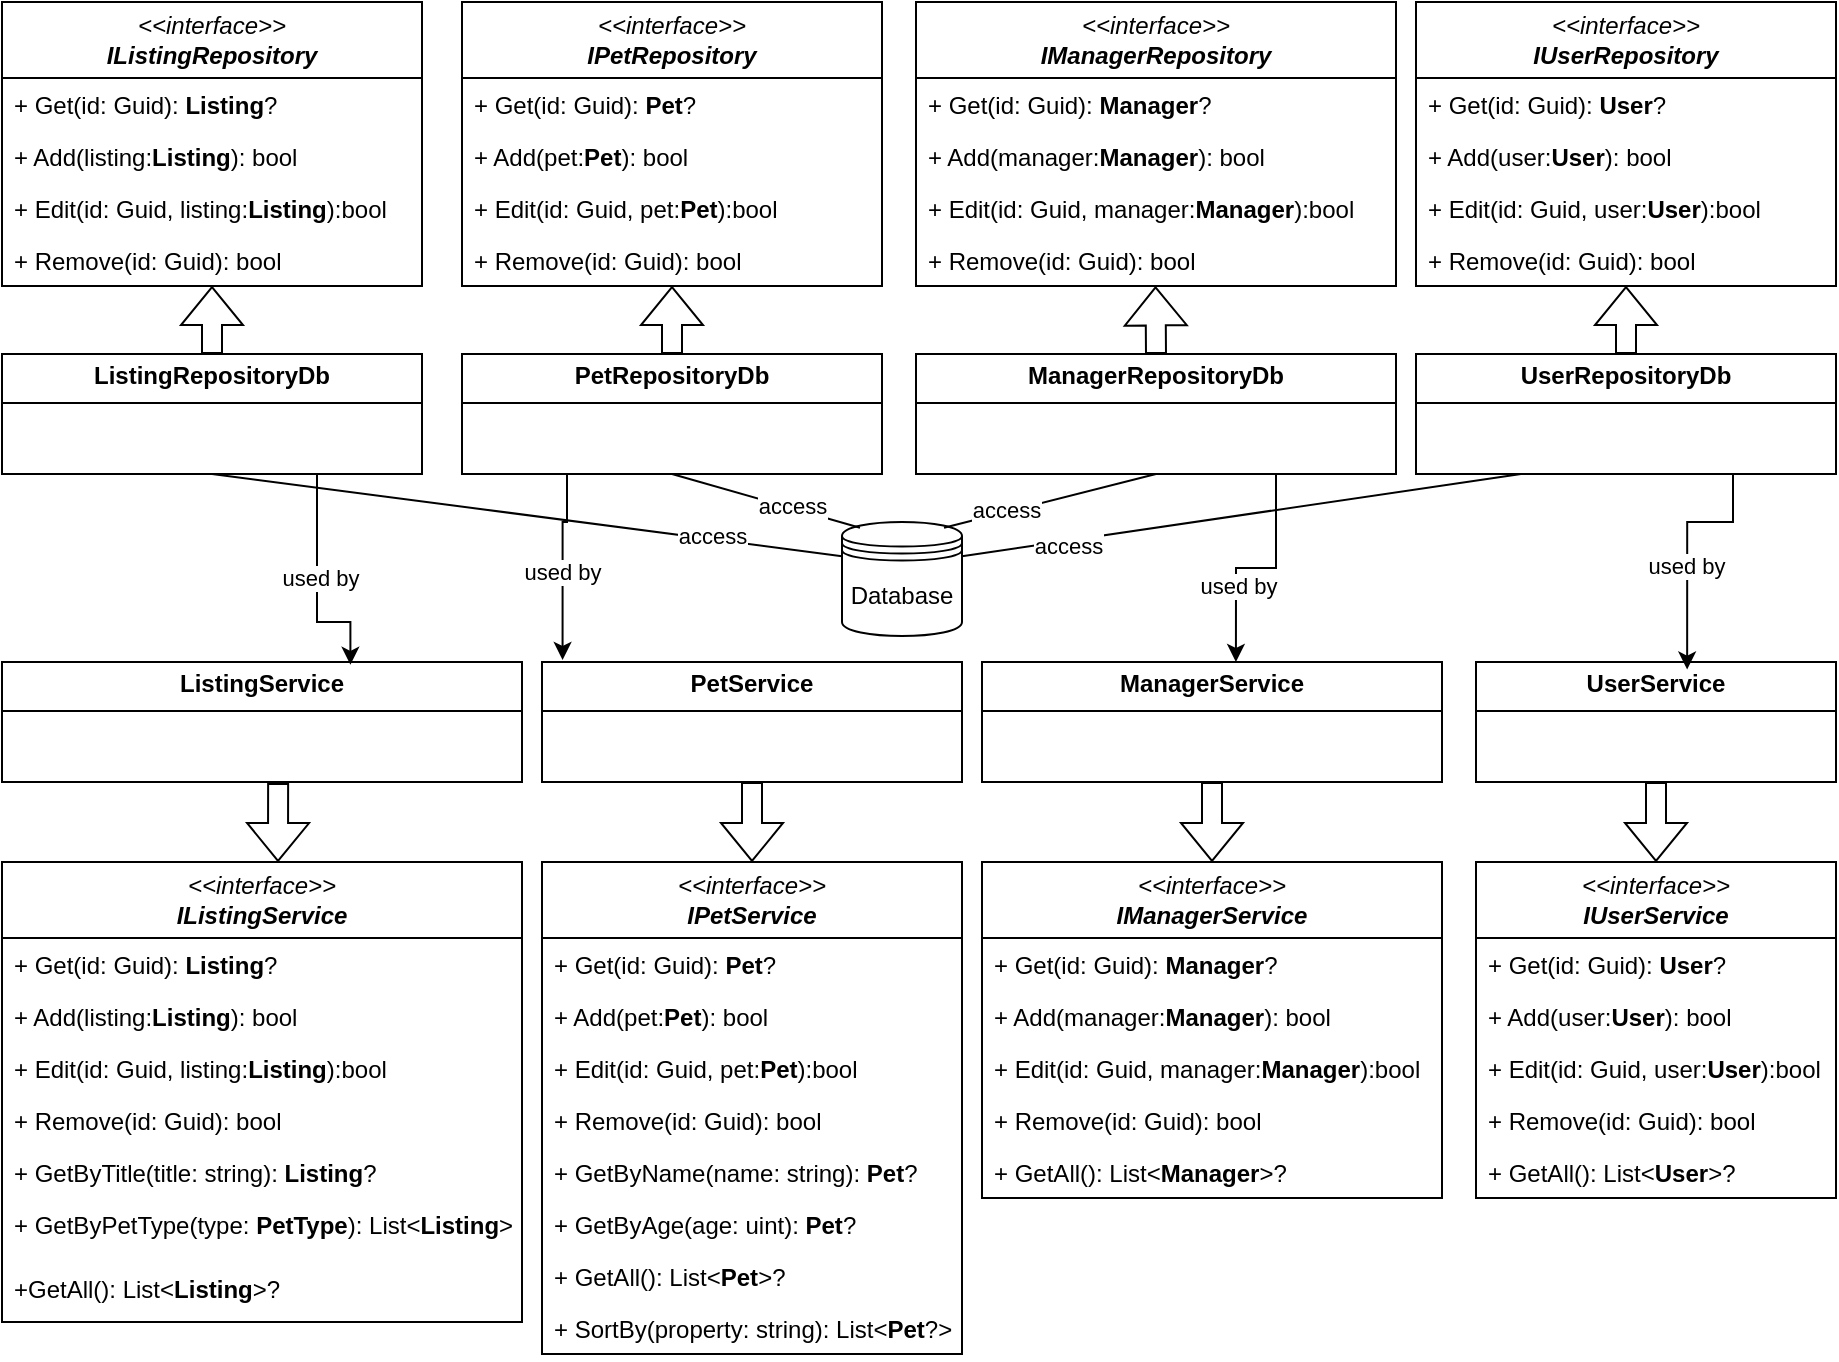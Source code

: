 <mxfile version="26.1.0" pages="4">
  <diagram id="C5RBs43oDa-KdzZeNtuy" name="DataAccess">
    <mxGraphModel dx="1877" dy="530" grid="1" gridSize="10" guides="1" tooltips="1" connect="1" arrows="1" fold="1" page="1" pageScale="1" pageWidth="827" pageHeight="1169" math="0" shadow="0">
      <root>
        <mxCell id="WIyWlLk6GJQsqaUBKTNV-0" />
        <mxCell id="WIyWlLk6GJQsqaUBKTNV-1" parent="WIyWlLk6GJQsqaUBKTNV-0" />
        <mxCell id="QOI_mtyACLwpcaI7UE1c-1" value="Database" style="shape=datastore;whiteSpace=wrap;html=1;" parent="WIyWlLk6GJQsqaUBKTNV-1" vertex="1">
          <mxGeometry x="330" y="610" width="60" height="57" as="geometry" />
        </mxCell>
        <mxCell id="QOI_mtyACLwpcaI7UE1c-14" value="&lt;i&gt;&amp;lt;&amp;lt;interface&amp;gt;&amp;gt;&lt;br&gt;&lt;b&gt;IListingRepository&lt;/b&gt;&lt;/i&gt;" style="swimlane;fontStyle=0;childLayout=stackLayout;horizontal=1;startSize=38;fillColor=none;horizontalStack=0;resizeParent=1;resizeParentMax=0;resizeLast=0;collapsible=1;marginBottom=0;whiteSpace=wrap;html=1;textShadow=0;" parent="WIyWlLk6GJQsqaUBKTNV-1" vertex="1">
          <mxGeometry x="-90" y="350" width="210" height="142" as="geometry" />
        </mxCell>
        <mxCell id="QOI_mtyACLwpcaI7UE1c-16" value="+ Get(id: Guid): &lt;b&gt;Listing&lt;/b&gt;?" style="text;strokeColor=none;fillColor=none;align=left;verticalAlign=top;spacingLeft=4;spacingRight=4;overflow=hidden;rotatable=0;points=[[0,0.5],[1,0.5]];portConstraint=eastwest;whiteSpace=wrap;html=1;" parent="QOI_mtyACLwpcaI7UE1c-14" vertex="1">
          <mxGeometry y="38" width="210" height="26" as="geometry" />
        </mxCell>
        <mxCell id="QOI_mtyACLwpcaI7UE1c-15" value="+ Add(listing:&lt;b&gt;Listing&lt;/b&gt;): bool" style="text;strokeColor=none;fillColor=none;align=left;verticalAlign=top;spacingLeft=4;spacingRight=4;overflow=hidden;rotatable=0;points=[[0,0.5],[1,0.5]];portConstraint=eastwest;whiteSpace=wrap;html=1;" parent="QOI_mtyACLwpcaI7UE1c-14" vertex="1">
          <mxGeometry y="64" width="210" height="26" as="geometry" />
        </mxCell>
        <mxCell id="QOI_mtyACLwpcaI7UE1c-18" value="+ Edit(id: Guid, listing:&lt;b&gt;Listing&lt;/b&gt;):bool" style="text;strokeColor=none;fillColor=none;align=left;verticalAlign=top;spacingLeft=4;spacingRight=4;overflow=hidden;rotatable=0;points=[[0,0.5],[1,0.5]];portConstraint=eastwest;whiteSpace=wrap;html=1;" parent="QOI_mtyACLwpcaI7UE1c-14" vertex="1">
          <mxGeometry y="90" width="210" height="26" as="geometry" />
        </mxCell>
        <mxCell id="QOI_mtyACLwpcaI7UE1c-17" value="+ Remove(id: Guid): bool" style="text;strokeColor=none;fillColor=none;align=left;verticalAlign=top;spacingLeft=4;spacingRight=4;overflow=hidden;rotatable=0;points=[[0,0.5],[1,0.5]];portConstraint=eastwest;whiteSpace=wrap;html=1;" parent="QOI_mtyACLwpcaI7UE1c-14" vertex="1">
          <mxGeometry y="116" width="210" height="26" as="geometry" />
        </mxCell>
        <mxCell id="QOI_mtyACLwpcaI7UE1c-39" value="&lt;i&gt;&amp;lt;&amp;lt;interface&amp;gt;&amp;gt;&lt;br&gt;&lt;b&gt;IPetRepository&lt;/b&gt;&lt;/i&gt;" style="swimlane;fontStyle=0;childLayout=stackLayout;horizontal=1;startSize=38;fillColor=none;horizontalStack=0;resizeParent=1;resizeParentMax=0;resizeLast=0;collapsible=1;marginBottom=0;whiteSpace=wrap;html=1;textShadow=0;" parent="WIyWlLk6GJQsqaUBKTNV-1" vertex="1">
          <mxGeometry x="140" y="350" width="210" height="142" as="geometry" />
        </mxCell>
        <mxCell id="QOI_mtyACLwpcaI7UE1c-43" value="+ Get(id: Guid): &lt;b&gt;Pet&lt;/b&gt;?" style="text;strokeColor=none;fillColor=none;align=left;verticalAlign=top;spacingLeft=4;spacingRight=4;overflow=hidden;rotatable=0;points=[[0,0.5],[1,0.5]];portConstraint=eastwest;whiteSpace=wrap;html=1;" parent="QOI_mtyACLwpcaI7UE1c-39" vertex="1">
          <mxGeometry y="38" width="210" height="26" as="geometry" />
        </mxCell>
        <mxCell id="QOI_mtyACLwpcaI7UE1c-40" value="+ Add(pet:&lt;b&gt;Pet&lt;/b&gt;): bool" style="text;strokeColor=none;fillColor=none;align=left;verticalAlign=top;spacingLeft=4;spacingRight=4;overflow=hidden;rotatable=0;points=[[0,0.5],[1,0.5]];portConstraint=eastwest;whiteSpace=wrap;html=1;" parent="QOI_mtyACLwpcaI7UE1c-39" vertex="1">
          <mxGeometry y="64" width="210" height="26" as="geometry" />
        </mxCell>
        <mxCell id="QOI_mtyACLwpcaI7UE1c-41" value="+ Edit(id: Guid, pet:&lt;b&gt;Pet&lt;/b&gt;):bool" style="text;strokeColor=none;fillColor=none;align=left;verticalAlign=top;spacingLeft=4;spacingRight=4;overflow=hidden;rotatable=0;points=[[0,0.5],[1,0.5]];portConstraint=eastwest;whiteSpace=wrap;html=1;" parent="QOI_mtyACLwpcaI7UE1c-39" vertex="1">
          <mxGeometry y="90" width="210" height="26" as="geometry" />
        </mxCell>
        <mxCell id="QOI_mtyACLwpcaI7UE1c-42" value="+ Remove(id: Guid): bool" style="text;strokeColor=none;fillColor=none;align=left;verticalAlign=top;spacingLeft=4;spacingRight=4;overflow=hidden;rotatable=0;points=[[0,0.5],[1,0.5]];portConstraint=eastwest;whiteSpace=wrap;html=1;" parent="QOI_mtyACLwpcaI7UE1c-39" vertex="1">
          <mxGeometry y="116" width="210" height="26" as="geometry" />
        </mxCell>
        <mxCell id="QOI_mtyACLwpcaI7UE1c-44" value="&lt;i&gt;&amp;lt;&amp;lt;interface&amp;gt;&amp;gt;&lt;br&gt;&lt;b&gt;IUserRepository&lt;/b&gt;&lt;/i&gt;" style="swimlane;fontStyle=0;childLayout=stackLayout;horizontal=1;startSize=38;fillColor=none;horizontalStack=0;resizeParent=1;resizeParentMax=0;resizeLast=0;collapsible=1;marginBottom=0;whiteSpace=wrap;html=1;textShadow=0;" parent="WIyWlLk6GJQsqaUBKTNV-1" vertex="1">
          <mxGeometry x="617" y="350" width="210" height="142" as="geometry" />
        </mxCell>
        <mxCell id="QOI_mtyACLwpcaI7UE1c-48" value="+ Get(id: Guid): &lt;b&gt;User&lt;/b&gt;?" style="text;strokeColor=none;fillColor=none;align=left;verticalAlign=top;spacingLeft=4;spacingRight=4;overflow=hidden;rotatable=0;points=[[0,0.5],[1,0.5]];portConstraint=eastwest;whiteSpace=wrap;html=1;" parent="QOI_mtyACLwpcaI7UE1c-44" vertex="1">
          <mxGeometry y="38" width="210" height="26" as="geometry" />
        </mxCell>
        <mxCell id="QOI_mtyACLwpcaI7UE1c-45" value="+ Add(user:&lt;b&gt;User&lt;/b&gt;): bool" style="text;strokeColor=none;fillColor=none;align=left;verticalAlign=top;spacingLeft=4;spacingRight=4;overflow=hidden;rotatable=0;points=[[0,0.5],[1,0.5]];portConstraint=eastwest;whiteSpace=wrap;html=1;" parent="QOI_mtyACLwpcaI7UE1c-44" vertex="1">
          <mxGeometry y="64" width="210" height="26" as="geometry" />
        </mxCell>
        <mxCell id="QOI_mtyACLwpcaI7UE1c-46" value="+ Edit(id: Guid, user:&lt;b&gt;User&lt;/b&gt;):bool" style="text;strokeColor=none;fillColor=none;align=left;verticalAlign=top;spacingLeft=4;spacingRight=4;overflow=hidden;rotatable=0;points=[[0,0.5],[1,0.5]];portConstraint=eastwest;whiteSpace=wrap;html=1;" parent="QOI_mtyACLwpcaI7UE1c-44" vertex="1">
          <mxGeometry y="90" width="210" height="26" as="geometry" />
        </mxCell>
        <mxCell id="QOI_mtyACLwpcaI7UE1c-47" value="+ Remove(id: Guid): bool" style="text;strokeColor=none;fillColor=none;align=left;verticalAlign=top;spacingLeft=4;spacingRight=4;overflow=hidden;rotatable=0;points=[[0,0.5],[1,0.5]];portConstraint=eastwest;whiteSpace=wrap;html=1;" parent="QOI_mtyACLwpcaI7UE1c-44" vertex="1">
          <mxGeometry y="116" width="210" height="26" as="geometry" />
        </mxCell>
        <mxCell id="QOI_mtyACLwpcaI7UE1c-49" value="&lt;i&gt;&amp;lt;&amp;lt;interface&amp;gt;&amp;gt;&lt;br&gt;&lt;b&gt;IManagerRepository&lt;/b&gt;&lt;/i&gt;" style="swimlane;fontStyle=0;childLayout=stackLayout;horizontal=1;startSize=38;fillColor=none;horizontalStack=0;resizeParent=1;resizeParentMax=0;resizeLast=0;collapsible=1;marginBottom=0;whiteSpace=wrap;html=1;textShadow=0;" parent="WIyWlLk6GJQsqaUBKTNV-1" vertex="1">
          <mxGeometry x="367" y="350" width="240" height="142" as="geometry" />
        </mxCell>
        <mxCell id="QOI_mtyACLwpcaI7UE1c-50" value="+ Get(id: Guid): &lt;b&gt;Manager&lt;/b&gt;?" style="text;strokeColor=none;fillColor=none;align=left;verticalAlign=top;spacingLeft=4;spacingRight=4;overflow=hidden;rotatable=0;points=[[0,0.5],[1,0.5]];portConstraint=eastwest;whiteSpace=wrap;html=1;" parent="QOI_mtyACLwpcaI7UE1c-49" vertex="1">
          <mxGeometry y="38" width="240" height="26" as="geometry" />
        </mxCell>
        <mxCell id="QOI_mtyACLwpcaI7UE1c-51" value="+ Add(manager:&lt;b&gt;Manager&lt;/b&gt;): bool" style="text;strokeColor=none;fillColor=none;align=left;verticalAlign=top;spacingLeft=4;spacingRight=4;overflow=hidden;rotatable=0;points=[[0,0.5],[1,0.5]];portConstraint=eastwest;whiteSpace=wrap;html=1;" parent="QOI_mtyACLwpcaI7UE1c-49" vertex="1">
          <mxGeometry y="64" width="240" height="26" as="geometry" />
        </mxCell>
        <mxCell id="QOI_mtyACLwpcaI7UE1c-52" value="+ Edit(id: Guid, manager:&lt;b&gt;Manager&lt;/b&gt;):bool" style="text;strokeColor=none;fillColor=none;align=left;verticalAlign=top;spacingLeft=4;spacingRight=4;overflow=hidden;rotatable=0;points=[[0,0.5],[1,0.5]];portConstraint=eastwest;whiteSpace=wrap;html=1;" parent="QOI_mtyACLwpcaI7UE1c-49" vertex="1">
          <mxGeometry y="90" width="240" height="26" as="geometry" />
        </mxCell>
        <mxCell id="QOI_mtyACLwpcaI7UE1c-53" value="+ Remove(id: Guid): bool" style="text;strokeColor=none;fillColor=none;align=left;verticalAlign=top;spacingLeft=4;spacingRight=4;overflow=hidden;rotatable=0;points=[[0,0.5],[1,0.5]];portConstraint=eastwest;whiteSpace=wrap;html=1;" parent="QOI_mtyACLwpcaI7UE1c-49" vertex="1">
          <mxGeometry y="116" width="240" height="26" as="geometry" />
        </mxCell>
        <mxCell id="QOI_mtyACLwpcaI7UE1c-54" value="&lt;p style=&quot;margin:0px;margin-top:4px;text-align:center;&quot;&gt;&lt;b&gt;PetRepositoryDb&lt;/b&gt;&lt;/p&gt;&lt;hr size=&quot;1&quot; style=&quot;border-style:solid;&quot;&gt;&lt;div style=&quot;height:2px;&quot;&gt;&lt;/div&gt;" style="verticalAlign=top;align=left;overflow=fill;html=1;whiteSpace=wrap;" parent="WIyWlLk6GJQsqaUBKTNV-1" vertex="1">
          <mxGeometry x="140" y="526" width="210" height="60" as="geometry" />
        </mxCell>
        <mxCell id="QOI_mtyACLwpcaI7UE1c-55" value="&lt;p style=&quot;margin:0px;margin-top:4px;text-align:center;&quot;&gt;&lt;b&gt;ListingRepositoryDb&lt;/b&gt;&lt;/p&gt;&lt;hr size=&quot;1&quot; style=&quot;border-style:solid;&quot;&gt;&lt;div style=&quot;height:2px;&quot;&gt;&lt;/div&gt;" style="verticalAlign=top;align=left;overflow=fill;html=1;whiteSpace=wrap;" parent="WIyWlLk6GJQsqaUBKTNV-1" vertex="1">
          <mxGeometry x="-90" y="526" width="210" height="60" as="geometry" />
        </mxCell>
        <mxCell id="QOI_mtyACLwpcaI7UE1c-56" value="&lt;p style=&quot;margin:0px;margin-top:4px;text-align:center;&quot;&gt;&lt;b&gt;UserRepositoryDb&lt;/b&gt;&lt;/p&gt;&lt;hr size=&quot;1&quot; style=&quot;border-style:solid;&quot;&gt;&lt;div style=&quot;height:2px;&quot;&gt;&lt;/div&gt;" style="verticalAlign=top;align=left;overflow=fill;html=1;whiteSpace=wrap;" parent="WIyWlLk6GJQsqaUBKTNV-1" vertex="1">
          <mxGeometry x="617" y="526" width="210" height="60" as="geometry" />
        </mxCell>
        <mxCell id="QOI_mtyACLwpcaI7UE1c-57" value="&lt;p style=&quot;margin:0px;margin-top:4px;text-align:center;&quot;&gt;&lt;b&gt;ManagerRepositoryDb&lt;/b&gt;&lt;/p&gt;&lt;hr size=&quot;1&quot; style=&quot;border-style:solid;&quot;&gt;&lt;div style=&quot;height:2px;&quot;&gt;&lt;/div&gt;" style="verticalAlign=top;align=left;overflow=fill;html=1;whiteSpace=wrap;" parent="WIyWlLk6GJQsqaUBKTNV-1" vertex="1">
          <mxGeometry x="367" y="526" width="240" height="60" as="geometry" />
        </mxCell>
        <mxCell id="QOI_mtyACLwpcaI7UE1c-58" value="" style="shape=flexArrow;endArrow=classic;html=1;rounded=0;exitX=0.5;exitY=0;exitDx=0;exitDy=0;entryX=0.499;entryY=1.008;entryDx=0;entryDy=0;entryPerimeter=0;" parent="WIyWlLk6GJQsqaUBKTNV-1" source="QOI_mtyACLwpcaI7UE1c-57" target="QOI_mtyACLwpcaI7UE1c-53" edge="1">
          <mxGeometry width="50" height="50" relative="1" as="geometry">
            <mxPoint x="357" y="490" as="sourcePoint" />
            <mxPoint x="407" y="440" as="targetPoint" />
          </mxGeometry>
        </mxCell>
        <mxCell id="QOI_mtyACLwpcaI7UE1c-60" value="" style="shape=flexArrow;endArrow=classic;html=1;rounded=0;exitX=0.5;exitY=0;exitDx=0;exitDy=0;entryX=0.5;entryY=1;entryDx=0;entryDy=0;" parent="WIyWlLk6GJQsqaUBKTNV-1" source="QOI_mtyACLwpcaI7UE1c-56" target="QOI_mtyACLwpcaI7UE1c-44" edge="1">
          <mxGeometry width="50" height="50" relative="1" as="geometry">
            <mxPoint x="477" y="546" as="sourcePoint" />
            <mxPoint x="477" y="512" as="targetPoint" />
          </mxGeometry>
        </mxCell>
        <mxCell id="QOI_mtyACLwpcaI7UE1c-61" value="" style="shape=flexArrow;endArrow=classic;html=1;rounded=0;exitX=0.5;exitY=0;exitDx=0;exitDy=0;entryX=0.5;entryY=1;entryDx=0;entryDy=0;" parent="WIyWlLk6GJQsqaUBKTNV-1" source="QOI_mtyACLwpcaI7UE1c-54" target="QOI_mtyACLwpcaI7UE1c-39" edge="1">
          <mxGeometry width="50" height="50" relative="1" as="geometry">
            <mxPoint x="487" y="556" as="sourcePoint" />
            <mxPoint x="487" y="522" as="targetPoint" />
          </mxGeometry>
        </mxCell>
        <mxCell id="QOI_mtyACLwpcaI7UE1c-62" value="" style="shape=flexArrow;endArrow=classic;html=1;rounded=0;exitX=0.5;exitY=0;exitDx=0;exitDy=0;entryX=0.5;entryY=1;entryDx=0;entryDy=0;" parent="WIyWlLk6GJQsqaUBKTNV-1" source="QOI_mtyACLwpcaI7UE1c-55" target="QOI_mtyACLwpcaI7UE1c-14" edge="1">
          <mxGeometry width="50" height="50" relative="1" as="geometry">
            <mxPoint x="497" y="566" as="sourcePoint" />
            <mxPoint x="497" y="532" as="targetPoint" />
          </mxGeometry>
        </mxCell>
        <mxCell id="QOI_mtyACLwpcaI7UE1c-70" value="&lt;i&gt;&amp;lt;&amp;lt;interface&amp;gt;&amp;gt;&lt;br&gt;&lt;b&gt;IPetService&lt;/b&gt;&lt;/i&gt;" style="swimlane;fontStyle=0;childLayout=stackLayout;horizontal=1;startSize=38;fillColor=none;horizontalStack=0;resizeParent=1;resizeParentMax=0;resizeLast=0;collapsible=1;marginBottom=0;whiteSpace=wrap;html=1;textShadow=0;" parent="WIyWlLk6GJQsqaUBKTNV-1" vertex="1">
          <mxGeometry x="180" y="780" width="210" height="246" as="geometry" />
        </mxCell>
        <mxCell id="QOI_mtyACLwpcaI7UE1c-71" value="+ Get(id: Guid): &lt;b&gt;Pet&lt;/b&gt;?" style="text;strokeColor=none;fillColor=none;align=left;verticalAlign=top;spacingLeft=4;spacingRight=4;overflow=hidden;rotatable=0;points=[[0,0.5],[1,0.5]];portConstraint=eastwest;whiteSpace=wrap;html=1;" parent="QOI_mtyACLwpcaI7UE1c-70" vertex="1">
          <mxGeometry y="38" width="210" height="26" as="geometry" />
        </mxCell>
        <mxCell id="QOI_mtyACLwpcaI7UE1c-74" value="+ Add(pet:&lt;b&gt;Pet&lt;/b&gt;): bool" style="text;strokeColor=none;fillColor=none;align=left;verticalAlign=top;spacingLeft=4;spacingRight=4;overflow=hidden;rotatable=0;points=[[0,0.5],[1,0.5]];portConstraint=eastwest;whiteSpace=wrap;html=1;" parent="QOI_mtyACLwpcaI7UE1c-70" vertex="1">
          <mxGeometry y="64" width="210" height="26" as="geometry" />
        </mxCell>
        <mxCell id="QOI_mtyACLwpcaI7UE1c-73" value="+ Edit(id: Guid, pet:&lt;b&gt;Pet&lt;/b&gt;):bool" style="text;strokeColor=none;fillColor=none;align=left;verticalAlign=top;spacingLeft=4;spacingRight=4;overflow=hidden;rotatable=0;points=[[0,0.5],[1,0.5]];portConstraint=eastwest;whiteSpace=wrap;html=1;" parent="QOI_mtyACLwpcaI7UE1c-70" vertex="1">
          <mxGeometry y="90" width="210" height="26" as="geometry" />
        </mxCell>
        <mxCell id="QOI_mtyACLwpcaI7UE1c-72" value="+ Remove(id: Guid): bool" style="text;strokeColor=none;fillColor=none;align=left;verticalAlign=top;spacingLeft=4;spacingRight=4;overflow=hidden;rotatable=0;points=[[0,0.5],[1,0.5]];portConstraint=eastwest;whiteSpace=wrap;html=1;" parent="QOI_mtyACLwpcaI7UE1c-70" vertex="1">
          <mxGeometry y="116" width="210" height="26" as="geometry" />
        </mxCell>
        <mxCell id="QOI_mtyACLwpcaI7UE1c-87" value="+ GetByName(name: string): &lt;b&gt;Pet&lt;/b&gt;?" style="text;strokeColor=none;fillColor=none;align=left;verticalAlign=top;spacingLeft=4;spacingRight=4;overflow=hidden;rotatable=0;points=[[0,0.5],[1,0.5]];portConstraint=eastwest;whiteSpace=wrap;html=1;" parent="QOI_mtyACLwpcaI7UE1c-70" vertex="1">
          <mxGeometry y="142" width="210" height="26" as="geometry" />
        </mxCell>
        <mxCell id="QOI_mtyACLwpcaI7UE1c-86" value="+ GetByAge(age: uint): &lt;b&gt;Pet&lt;/b&gt;?" style="text;strokeColor=none;fillColor=none;align=left;verticalAlign=top;spacingLeft=4;spacingRight=4;overflow=hidden;rotatable=0;points=[[0,0.5],[1,0.5]];portConstraint=eastwest;whiteSpace=wrap;html=1;" parent="QOI_mtyACLwpcaI7UE1c-70" vertex="1">
          <mxGeometry y="168" width="210" height="26" as="geometry" />
        </mxCell>
        <mxCell id="QOI_mtyACLwpcaI7UE1c-97" value="+ GetAll(): List&amp;lt;&lt;b&gt;Pet&lt;/b&gt;&amp;gt;?" style="text;strokeColor=none;fillColor=none;align=left;verticalAlign=top;spacingLeft=4;spacingRight=4;overflow=hidden;rotatable=0;points=[[0,0.5],[1,0.5]];portConstraint=eastwest;whiteSpace=wrap;html=1;" parent="QOI_mtyACLwpcaI7UE1c-70" vertex="1">
          <mxGeometry y="194" width="210" height="26" as="geometry" />
        </mxCell>
        <mxCell id="QOI_mtyACLwpcaI7UE1c-85" value="+ SortBy(property: string): List&amp;lt;&lt;b&gt;Pet&lt;/b&gt;?&amp;gt;" style="text;strokeColor=none;fillColor=none;align=left;verticalAlign=top;spacingLeft=4;spacingRight=4;overflow=hidden;rotatable=0;points=[[0,0.5],[1,0.5]];portConstraint=eastwest;whiteSpace=wrap;html=1;" parent="QOI_mtyACLwpcaI7UE1c-70" vertex="1">
          <mxGeometry y="220" width="210" height="26" as="geometry" />
        </mxCell>
        <mxCell id="QOI_mtyACLwpcaI7UE1c-75" value="&lt;i&gt;&amp;lt;&amp;lt;interface&amp;gt;&amp;gt;&lt;br&gt;&lt;b&gt;IListingService&lt;/b&gt;&lt;/i&gt;" style="swimlane;fontStyle=0;childLayout=stackLayout;horizontal=1;startSize=38;fillColor=none;horizontalStack=0;resizeParent=1;resizeParentMax=0;resizeLast=0;collapsible=1;marginBottom=0;whiteSpace=wrap;html=1;textShadow=0;" parent="WIyWlLk6GJQsqaUBKTNV-1" vertex="1">
          <mxGeometry x="-90" y="780" width="260" height="230" as="geometry" />
        </mxCell>
        <mxCell id="QOI_mtyACLwpcaI7UE1c-76" value="+ Get(id: Guid): &lt;b&gt;Listing&lt;/b&gt;?" style="text;strokeColor=none;fillColor=none;align=left;verticalAlign=top;spacingLeft=4;spacingRight=4;overflow=hidden;rotatable=0;points=[[0,0.5],[1,0.5]];portConstraint=eastwest;whiteSpace=wrap;html=1;" parent="QOI_mtyACLwpcaI7UE1c-75" vertex="1">
          <mxGeometry y="38" width="260" height="26" as="geometry" />
        </mxCell>
        <mxCell id="QOI_mtyACLwpcaI7UE1c-77" value="+ Add(listing:&lt;b&gt;Listing&lt;/b&gt;): bool" style="text;strokeColor=none;fillColor=none;align=left;verticalAlign=top;spacingLeft=4;spacingRight=4;overflow=hidden;rotatable=0;points=[[0,0.5],[1,0.5]];portConstraint=eastwest;whiteSpace=wrap;html=1;" parent="QOI_mtyACLwpcaI7UE1c-75" vertex="1">
          <mxGeometry y="64" width="260" height="26" as="geometry" />
        </mxCell>
        <mxCell id="QOI_mtyACLwpcaI7UE1c-78" value="+ Edit(id: Guid, listing:&lt;b&gt;Listing&lt;/b&gt;):bool" style="text;strokeColor=none;fillColor=none;align=left;verticalAlign=top;spacingLeft=4;spacingRight=4;overflow=hidden;rotatable=0;points=[[0,0.5],[1,0.5]];portConstraint=eastwest;whiteSpace=wrap;html=1;" parent="QOI_mtyACLwpcaI7UE1c-75" vertex="1">
          <mxGeometry y="90" width="260" height="26" as="geometry" />
        </mxCell>
        <mxCell id="QOI_mtyACLwpcaI7UE1c-79" value="+ Remove(id: Guid): bool" style="text;strokeColor=none;fillColor=none;align=left;verticalAlign=top;spacingLeft=4;spacingRight=4;overflow=hidden;rotatable=0;points=[[0,0.5],[1,0.5]];portConstraint=eastwest;whiteSpace=wrap;html=1;" parent="QOI_mtyACLwpcaI7UE1c-75" vertex="1">
          <mxGeometry y="116" width="260" height="26" as="geometry" />
        </mxCell>
        <mxCell id="QOI_mtyACLwpcaI7UE1c-88" value="+ GetByTitle(title: string): &lt;b&gt;Listing&lt;/b&gt;?" style="text;strokeColor=none;fillColor=none;align=left;verticalAlign=top;spacingLeft=4;spacingRight=4;overflow=hidden;rotatable=0;points=[[0,0.5],[1,0.5]];portConstraint=eastwest;whiteSpace=wrap;html=1;" parent="QOI_mtyACLwpcaI7UE1c-75" vertex="1">
          <mxGeometry y="142" width="260" height="26" as="geometry" />
        </mxCell>
        <mxCell id="QOI_mtyACLwpcaI7UE1c-89" value="+ GetByPetType(type: &lt;b&gt;PetType&lt;/b&gt;): List&amp;lt;&lt;b&gt;Listing&lt;/b&gt;&amp;gt;" style="text;strokeColor=none;fillColor=none;align=left;verticalAlign=top;spacingLeft=4;spacingRight=4;overflow=hidden;rotatable=0;points=[[0,0.5],[1,0.5]];portConstraint=eastwest;whiteSpace=wrap;html=1;" parent="QOI_mtyACLwpcaI7UE1c-75" vertex="1">
          <mxGeometry y="168" width="260" height="32" as="geometry" />
        </mxCell>
        <mxCell id="QOI_mtyACLwpcaI7UE1c-98" value="+GetAll(): List&amp;lt;&lt;b&gt;Listing&lt;/b&gt;&amp;gt;?" style="text;strokeColor=none;fillColor=none;align=left;verticalAlign=top;spacingLeft=4;spacingRight=4;overflow=hidden;rotatable=0;points=[[0,0.5],[1,0.5]];portConstraint=eastwest;whiteSpace=wrap;html=1;" parent="QOI_mtyACLwpcaI7UE1c-75" vertex="1">
          <mxGeometry y="200" width="260" height="30" as="geometry" />
        </mxCell>
        <mxCell id="QOI_mtyACLwpcaI7UE1c-80" value="&lt;i&gt;&amp;lt;&amp;lt;interface&amp;gt;&amp;gt;&lt;br&gt;&lt;b&gt;IUserService&lt;/b&gt;&lt;/i&gt;" style="swimlane;fontStyle=0;childLayout=stackLayout;horizontal=1;startSize=38;fillColor=none;horizontalStack=0;resizeParent=1;resizeParentMax=0;resizeLast=0;collapsible=1;marginBottom=0;whiteSpace=wrap;html=1;textShadow=0;" parent="WIyWlLk6GJQsqaUBKTNV-1" vertex="1">
          <mxGeometry x="647" y="780" width="180" height="168" as="geometry" />
        </mxCell>
        <mxCell id="QOI_mtyACLwpcaI7UE1c-81" value="+ Get(id: Guid): &lt;b&gt;User&lt;/b&gt;?" style="text;strokeColor=none;fillColor=none;align=left;verticalAlign=top;spacingLeft=4;spacingRight=4;overflow=hidden;rotatable=0;points=[[0,0.5],[1,0.5]];portConstraint=eastwest;whiteSpace=wrap;html=1;" parent="QOI_mtyACLwpcaI7UE1c-80" vertex="1">
          <mxGeometry y="38" width="180" height="26" as="geometry" />
        </mxCell>
        <mxCell id="QOI_mtyACLwpcaI7UE1c-82" value="+ Add(user:&lt;b&gt;User&lt;/b&gt;): bool" style="text;strokeColor=none;fillColor=none;align=left;verticalAlign=top;spacingLeft=4;spacingRight=4;overflow=hidden;rotatable=0;points=[[0,0.5],[1,0.5]];portConstraint=eastwest;whiteSpace=wrap;html=1;" parent="QOI_mtyACLwpcaI7UE1c-80" vertex="1">
          <mxGeometry y="64" width="180" height="26" as="geometry" />
        </mxCell>
        <mxCell id="QOI_mtyACLwpcaI7UE1c-83" value="+ Edit(id: Guid, user:&lt;b&gt;User&lt;/b&gt;):bool" style="text;strokeColor=none;fillColor=none;align=left;verticalAlign=top;spacingLeft=4;spacingRight=4;overflow=hidden;rotatable=0;points=[[0,0.5],[1,0.5]];portConstraint=eastwest;whiteSpace=wrap;html=1;" parent="QOI_mtyACLwpcaI7UE1c-80" vertex="1">
          <mxGeometry y="90" width="180" height="26" as="geometry" />
        </mxCell>
        <mxCell id="QOI_mtyACLwpcaI7UE1c-84" value="+ Remove(id: Guid): bool" style="text;strokeColor=none;fillColor=none;align=left;verticalAlign=top;spacingLeft=4;spacingRight=4;overflow=hidden;rotatable=0;points=[[0,0.5],[1,0.5]];portConstraint=eastwest;whiteSpace=wrap;html=1;" parent="QOI_mtyACLwpcaI7UE1c-80" vertex="1">
          <mxGeometry y="116" width="180" height="26" as="geometry" />
        </mxCell>
        <mxCell id="QOI_mtyACLwpcaI7UE1c-95" value="+ GetAll(): List&amp;lt;&lt;b&gt;User&lt;/b&gt;&amp;gt;?" style="text;strokeColor=none;fillColor=none;align=left;verticalAlign=top;spacingLeft=4;spacingRight=4;overflow=hidden;rotatable=0;points=[[0,0.5],[1,0.5]];portConstraint=eastwest;whiteSpace=wrap;html=1;" parent="QOI_mtyACLwpcaI7UE1c-80" vertex="1">
          <mxGeometry y="142" width="180" height="26" as="geometry" />
        </mxCell>
        <mxCell id="QOI_mtyACLwpcaI7UE1c-99" value="&lt;i&gt;&amp;lt;&amp;lt;interface&amp;gt;&amp;gt;&lt;br&gt;&lt;b&gt;IManagerService&lt;/b&gt;&lt;/i&gt;" style="swimlane;fontStyle=0;childLayout=stackLayout;horizontal=1;startSize=38;fillColor=none;horizontalStack=0;resizeParent=1;resizeParentMax=0;resizeLast=0;collapsible=1;marginBottom=0;whiteSpace=wrap;html=1;textShadow=0;" parent="WIyWlLk6GJQsqaUBKTNV-1" vertex="1">
          <mxGeometry x="400" y="780" width="230" height="168" as="geometry" />
        </mxCell>
        <mxCell id="QOI_mtyACLwpcaI7UE1c-100" value="+ Get(id: Guid): &lt;b&gt;Manager&lt;/b&gt;?" style="text;strokeColor=none;fillColor=none;align=left;verticalAlign=top;spacingLeft=4;spacingRight=4;overflow=hidden;rotatable=0;points=[[0,0.5],[1,0.5]];portConstraint=eastwest;whiteSpace=wrap;html=1;" parent="QOI_mtyACLwpcaI7UE1c-99" vertex="1">
          <mxGeometry y="38" width="230" height="26" as="geometry" />
        </mxCell>
        <mxCell id="QOI_mtyACLwpcaI7UE1c-101" value="+ Add(manager:&lt;b&gt;Manager&lt;/b&gt;): bool" style="text;strokeColor=none;fillColor=none;align=left;verticalAlign=top;spacingLeft=4;spacingRight=4;overflow=hidden;rotatable=0;points=[[0,0.5],[1,0.5]];portConstraint=eastwest;whiteSpace=wrap;html=1;" parent="QOI_mtyACLwpcaI7UE1c-99" vertex="1">
          <mxGeometry y="64" width="230" height="26" as="geometry" />
        </mxCell>
        <mxCell id="QOI_mtyACLwpcaI7UE1c-102" value="+ Edit(id: Guid, manager:&lt;b&gt;Manager&lt;/b&gt;):bool" style="text;strokeColor=none;fillColor=none;align=left;verticalAlign=top;spacingLeft=4;spacingRight=4;overflow=hidden;rotatable=0;points=[[0,0.5],[1,0.5]];portConstraint=eastwest;whiteSpace=wrap;html=1;" parent="QOI_mtyACLwpcaI7UE1c-99" vertex="1">
          <mxGeometry y="90" width="230" height="26" as="geometry" />
        </mxCell>
        <mxCell id="QOI_mtyACLwpcaI7UE1c-103" value="+ Remove(id: Guid): bool" style="text;strokeColor=none;fillColor=none;align=left;verticalAlign=top;spacingLeft=4;spacingRight=4;overflow=hidden;rotatable=0;points=[[0,0.5],[1,0.5]];portConstraint=eastwest;whiteSpace=wrap;html=1;" parent="QOI_mtyACLwpcaI7UE1c-99" vertex="1">
          <mxGeometry y="116" width="230" height="26" as="geometry" />
        </mxCell>
        <mxCell id="QOI_mtyACLwpcaI7UE1c-104" value="+ GetAll(): List&amp;lt;&lt;b&gt;Manager&lt;/b&gt;&amp;gt;?" style="text;strokeColor=none;fillColor=none;align=left;verticalAlign=top;spacingLeft=4;spacingRight=4;overflow=hidden;rotatable=0;points=[[0,0.5],[1,0.5]];portConstraint=eastwest;whiteSpace=wrap;html=1;" parent="QOI_mtyACLwpcaI7UE1c-99" vertex="1">
          <mxGeometry y="142" width="230" height="26" as="geometry" />
        </mxCell>
        <mxCell id="QOI_mtyACLwpcaI7UE1c-105" value="&lt;p style=&quot;margin:0px;margin-top:4px;text-align:center;&quot;&gt;&lt;b&gt;PetService&lt;/b&gt;&lt;/p&gt;&lt;hr size=&quot;1&quot; style=&quot;border-style:solid;&quot;&gt;&lt;div style=&quot;height:2px;&quot;&gt;&lt;/div&gt;" style="verticalAlign=top;align=left;overflow=fill;html=1;whiteSpace=wrap;" parent="WIyWlLk6GJQsqaUBKTNV-1" vertex="1">
          <mxGeometry x="180" y="680" width="210" height="60" as="geometry" />
        </mxCell>
        <mxCell id="QOI_mtyACLwpcaI7UE1c-106" value="&lt;p style=&quot;margin:0px;margin-top:4px;text-align:center;&quot;&gt;&lt;b&gt;ListingService&lt;/b&gt;&lt;/p&gt;&lt;hr size=&quot;1&quot; style=&quot;border-style:solid;&quot;&gt;&lt;div style=&quot;height:2px;&quot;&gt;&lt;/div&gt;" style="verticalAlign=top;align=left;overflow=fill;html=1;whiteSpace=wrap;" parent="WIyWlLk6GJQsqaUBKTNV-1" vertex="1">
          <mxGeometry x="-90" y="680" width="260" height="60" as="geometry" />
        </mxCell>
        <mxCell id="QOI_mtyACLwpcaI7UE1c-107" value="&lt;p style=&quot;margin:0px;margin-top:4px;text-align:center;&quot;&gt;&lt;b&gt;UserService&lt;/b&gt;&lt;/p&gt;&lt;hr size=&quot;1&quot; style=&quot;border-style:solid;&quot;&gt;&lt;div style=&quot;height:2px;&quot;&gt;&lt;/div&gt;" style="verticalAlign=top;align=left;overflow=fill;html=1;whiteSpace=wrap;" parent="WIyWlLk6GJQsqaUBKTNV-1" vertex="1">
          <mxGeometry x="647" y="680" width="180" height="60" as="geometry" />
        </mxCell>
        <mxCell id="QOI_mtyACLwpcaI7UE1c-108" value="&lt;p style=&quot;margin:0px;margin-top:4px;text-align:center;&quot;&gt;&lt;b&gt;ManagerService&lt;/b&gt;&lt;/p&gt;&lt;hr size=&quot;1&quot; style=&quot;border-style:solid;&quot;&gt;&lt;div style=&quot;height:2px;&quot;&gt;&lt;/div&gt;" style="verticalAlign=top;align=left;overflow=fill;html=1;whiteSpace=wrap;" parent="WIyWlLk6GJQsqaUBKTNV-1" vertex="1">
          <mxGeometry x="400" y="680" width="230" height="60" as="geometry" />
        </mxCell>
        <mxCell id="QOI_mtyACLwpcaI7UE1c-109" value="" style="shape=flexArrow;endArrow=classic;html=1;rounded=0;exitX=0.5;exitY=1;exitDx=0;exitDy=0;entryX=0.5;entryY=0;entryDx=0;entryDy=0;" parent="WIyWlLk6GJQsqaUBKTNV-1" source="QOI_mtyACLwpcaI7UE1c-105" target="QOI_mtyACLwpcaI7UE1c-70" edge="1">
          <mxGeometry width="50" height="50" relative="1" as="geometry">
            <mxPoint x="690" y="710" as="sourcePoint" />
            <mxPoint x="740" y="660" as="targetPoint" />
          </mxGeometry>
        </mxCell>
        <mxCell id="QOI_mtyACLwpcaI7UE1c-110" value="" style="shape=flexArrow;endArrow=classic;html=1;rounded=0;exitX=0.531;exitY=1.008;exitDx=0;exitDy=0;exitPerimeter=0;" parent="WIyWlLk6GJQsqaUBKTNV-1" source="QOI_mtyACLwpcaI7UE1c-106" edge="1">
          <mxGeometry width="50" height="50" relative="1" as="geometry">
            <mxPoint x="150" y="710" as="sourcePoint" />
            <mxPoint x="48" y="780" as="targetPoint" />
          </mxGeometry>
        </mxCell>
        <mxCell id="QOI_mtyACLwpcaI7UE1c-112" value="" style="shape=flexArrow;endArrow=classic;html=1;rounded=0;exitX=0.5;exitY=1;exitDx=0;exitDy=0;entryX=0.5;entryY=0;entryDx=0;entryDy=0;" parent="WIyWlLk6GJQsqaUBKTNV-1" source="QOI_mtyACLwpcaI7UE1c-107" target="QOI_mtyACLwpcaI7UE1c-80" edge="1">
          <mxGeometry width="50" height="50" relative="1" as="geometry">
            <mxPoint x="610" y="710" as="sourcePoint" />
            <mxPoint x="660" y="660" as="targetPoint" />
          </mxGeometry>
        </mxCell>
        <mxCell id="QOI_mtyACLwpcaI7UE1c-113" value="" style="shape=flexArrow;endArrow=classic;html=1;rounded=0;exitX=0.5;exitY=1;exitDx=0;exitDy=0;entryX=0.5;entryY=0;entryDx=0;entryDy=0;" parent="WIyWlLk6GJQsqaUBKTNV-1" source="QOI_mtyACLwpcaI7UE1c-108" target="QOI_mtyACLwpcaI7UE1c-99" edge="1">
          <mxGeometry width="50" height="50" relative="1" as="geometry">
            <mxPoint x="140" y="710" as="sourcePoint" />
            <mxPoint x="190" y="660" as="targetPoint" />
          </mxGeometry>
        </mxCell>
        <mxCell id="JLo4Q6kX8qBoDpfFDuiR-11" style="edgeStyle=orthogonalEdgeStyle;rounded=0;orthogonalLoop=1;jettySize=auto;html=1;exitX=0.25;exitY=1;exitDx=0;exitDy=0;entryX=0.049;entryY=-0.017;entryDx=0;entryDy=0;entryPerimeter=0;" parent="WIyWlLk6GJQsqaUBKTNV-1" source="QOI_mtyACLwpcaI7UE1c-54" target="QOI_mtyACLwpcaI7UE1c-105" edge="1">
          <mxGeometry relative="1" as="geometry">
            <Array as="points">
              <mxPoint x="193" y="610" />
              <mxPoint x="190" y="610" />
            </Array>
          </mxGeometry>
        </mxCell>
        <mxCell id="Xqw9TupCXsWvH2nCgGzY-2" value="used by" style="edgeLabel;html=1;align=center;verticalAlign=middle;resizable=0;points=[];" parent="JLo4Q6kX8qBoDpfFDuiR-11" vertex="1" connectable="0">
          <mxGeometry x="0.076" y="-1" relative="1" as="geometry">
            <mxPoint as="offset" />
          </mxGeometry>
        </mxCell>
        <mxCell id="JLo4Q6kX8qBoDpfFDuiR-12" style="edgeStyle=orthogonalEdgeStyle;rounded=0;orthogonalLoop=1;jettySize=auto;html=1;exitX=0.75;exitY=1;exitDx=0;exitDy=0;entryX=0.67;entryY=0.023;entryDx=0;entryDy=0;entryPerimeter=0;" parent="WIyWlLk6GJQsqaUBKTNV-1" source="QOI_mtyACLwpcaI7UE1c-55" target="QOI_mtyACLwpcaI7UE1c-106" edge="1">
          <mxGeometry relative="1" as="geometry">
            <Array as="points">
              <mxPoint x="68" y="660" />
              <mxPoint x="84" y="660" />
            </Array>
          </mxGeometry>
        </mxCell>
        <mxCell id="Xqw9TupCXsWvH2nCgGzY-3" value="used by" style="edgeLabel;html=1;align=center;verticalAlign=middle;resizable=0;points=[];" parent="JLo4Q6kX8qBoDpfFDuiR-12" vertex="1" connectable="0">
          <mxGeometry x="-0.072" y="1" relative="1" as="geometry">
            <mxPoint as="offset" />
          </mxGeometry>
        </mxCell>
        <mxCell id="JLo4Q6kX8qBoDpfFDuiR-13" style="edgeStyle=orthogonalEdgeStyle;rounded=0;orthogonalLoop=1;jettySize=auto;html=1;exitX=0.75;exitY=1;exitDx=0;exitDy=0;entryX=0.552;entryY=0;entryDx=0;entryDy=0;entryPerimeter=0;" parent="WIyWlLk6GJQsqaUBKTNV-1" source="QOI_mtyACLwpcaI7UE1c-57" target="QOI_mtyACLwpcaI7UE1c-108" edge="1">
          <mxGeometry relative="1" as="geometry" />
        </mxCell>
        <mxCell id="Xqw9TupCXsWvH2nCgGzY-0" value="used by" style="edgeLabel;html=1;align=center;verticalAlign=middle;resizable=0;points=[];" parent="JLo4Q6kX8qBoDpfFDuiR-13" vertex="1" connectable="0">
          <mxGeometry x="0.333" y="1" relative="1" as="geometry">
            <mxPoint as="offset" />
          </mxGeometry>
        </mxCell>
        <mxCell id="JLo4Q6kX8qBoDpfFDuiR-14" style="edgeStyle=orthogonalEdgeStyle;rounded=0;orthogonalLoop=1;jettySize=auto;html=1;exitX=0.75;exitY=1;exitDx=0;exitDy=0;entryX=0.581;entryY=0.063;entryDx=0;entryDy=0;entryPerimeter=0;" parent="WIyWlLk6GJQsqaUBKTNV-1" edge="1">
          <mxGeometry relative="1" as="geometry">
            <mxPoint x="775.5" y="586" as="sourcePoint" />
            <mxPoint x="752.58" y="683.78" as="targetPoint" />
            <Array as="points">
              <mxPoint x="775" y="610" />
              <mxPoint x="753" y="610" />
            </Array>
          </mxGeometry>
        </mxCell>
        <mxCell id="Xqw9TupCXsWvH2nCgGzY-1" value="used by" style="edgeLabel;html=1;align=center;verticalAlign=middle;resizable=0;points=[];" parent="JLo4Q6kX8qBoDpfFDuiR-14" vertex="1" connectable="0">
          <mxGeometry x="0.142" y="-1" relative="1" as="geometry">
            <mxPoint as="offset" />
          </mxGeometry>
        </mxCell>
        <mxCell id="JLo4Q6kX8qBoDpfFDuiR-15" value="" style="endArrow=none;html=1;rounded=0;entryX=0.5;entryY=1;entryDx=0;entryDy=0;exitX=0.85;exitY=0.05;exitDx=0;exitDy=0;exitPerimeter=0;" parent="WIyWlLk6GJQsqaUBKTNV-1" source="QOI_mtyACLwpcaI7UE1c-1" target="QOI_mtyACLwpcaI7UE1c-57" edge="1">
          <mxGeometry width="50" height="50" relative="1" as="geometry">
            <mxPoint x="337" y="720" as="sourcePoint" />
            <mxPoint x="387" y="670" as="targetPoint" />
          </mxGeometry>
        </mxCell>
        <mxCell id="Xqw9TupCXsWvH2nCgGzY-8" value="access" style="edgeLabel;html=1;align=center;verticalAlign=middle;resizable=0;points=[];" parent="JLo4Q6kX8qBoDpfFDuiR-15" vertex="1" connectable="0">
          <mxGeometry x="-0.411" y="1" relative="1" as="geometry">
            <mxPoint as="offset" />
          </mxGeometry>
        </mxCell>
        <mxCell id="JLo4Q6kX8qBoDpfFDuiR-16" value="" style="endArrow=none;html=1;rounded=0;entryX=0.5;entryY=1;entryDx=0;entryDy=0;exitX=0.15;exitY=0.05;exitDx=0;exitDy=0;exitPerimeter=0;" parent="WIyWlLk6GJQsqaUBKTNV-1" source="QOI_mtyACLwpcaI7UE1c-1" target="QOI_mtyACLwpcaI7UE1c-54" edge="1">
          <mxGeometry width="50" height="50" relative="1" as="geometry">
            <mxPoint x="337" y="720" as="sourcePoint" />
            <mxPoint x="387" y="670" as="targetPoint" />
          </mxGeometry>
        </mxCell>
        <mxCell id="Xqw9TupCXsWvH2nCgGzY-5" value="access" style="edgeLabel;html=1;align=center;verticalAlign=middle;resizable=0;points=[];" parent="JLo4Q6kX8qBoDpfFDuiR-16" vertex="1" connectable="0">
          <mxGeometry x="-0.27" y="-1" relative="1" as="geometry">
            <mxPoint as="offset" />
          </mxGeometry>
        </mxCell>
        <mxCell id="JLo4Q6kX8qBoDpfFDuiR-17" value="" style="endArrow=none;html=1;rounded=0;entryX=0.25;entryY=1;entryDx=0;entryDy=0;exitX=1;exitY=0.3;exitDx=0;exitDy=0;" parent="WIyWlLk6GJQsqaUBKTNV-1" source="QOI_mtyACLwpcaI7UE1c-1" target="QOI_mtyACLwpcaI7UE1c-56" edge="1">
          <mxGeometry width="50" height="50" relative="1" as="geometry">
            <mxPoint x="397" y="650" as="sourcePoint" />
            <mxPoint x="387" y="670" as="targetPoint" />
          </mxGeometry>
        </mxCell>
        <mxCell id="Xqw9TupCXsWvH2nCgGzY-7" value="access" style="edgeLabel;html=1;align=center;verticalAlign=middle;resizable=0;points=[];" parent="JLo4Q6kX8qBoDpfFDuiR-17" vertex="1" connectable="0">
          <mxGeometry x="-0.63" y="-3" relative="1" as="geometry">
            <mxPoint y="-1" as="offset" />
          </mxGeometry>
        </mxCell>
        <mxCell id="JLo4Q6kX8qBoDpfFDuiR-18" value="" style="endArrow=none;html=1;rounded=0;entryX=0.5;entryY=1;entryDx=0;entryDy=0;exitX=0;exitY=0.3;exitDx=0;exitDy=0;" parent="WIyWlLk6GJQsqaUBKTNV-1" source="QOI_mtyACLwpcaI7UE1c-1" target="QOI_mtyACLwpcaI7UE1c-55" edge="1">
          <mxGeometry width="50" height="50" relative="1" as="geometry">
            <mxPoint x="337" y="720" as="sourcePoint" />
            <mxPoint x="387" y="670" as="targetPoint" />
          </mxGeometry>
        </mxCell>
        <mxCell id="Xqw9TupCXsWvH2nCgGzY-4" value="access" style="edgeLabel;html=1;align=center;verticalAlign=middle;resizable=0;points=[];" parent="JLo4Q6kX8qBoDpfFDuiR-18" vertex="1" connectable="0">
          <mxGeometry x="-0.586" y="-2" relative="1" as="geometry">
            <mxPoint as="offset" />
          </mxGeometry>
        </mxCell>
      </root>
    </mxGraphModel>
  </diagram>
  <diagram id="h-veQhLd9HI7QNBDQZeN" name="Identity">
    <mxGraphModel dx="1313" dy="663" grid="1" gridSize="10" guides="1" tooltips="1" connect="1" arrows="1" fold="1" page="1" pageScale="1" pageWidth="1169" pageHeight="827" math="0" shadow="0">
      <root>
        <mxCell id="0" />
        <mxCell id="1" parent="0" />
        <mxCell id="K1tfdDJ60ctjcK07l_BJ-1" value="User" style="swimlane;fontStyle=1;align=center;verticalAlign=top;childLayout=stackLayout;horizontal=1;startSize=26;horizontalStack=0;resizeParent=1;resizeParentMax=0;resizeLast=0;collapsible=1;marginBottom=0;whiteSpace=wrap;html=1;" vertex="1" parent="1">
          <mxGeometry x="630" y="380" width="290" height="156" as="geometry" />
        </mxCell>
        <mxCell id="K1tfdDJ60ctjcK07l_BJ-2" value="+ sendContacts(id: Guid, userCont: &lt;b&gt;Contacts&lt;/b&gt;): void" style="text;strokeColor=none;fillColor=none;align=left;verticalAlign=top;spacingLeft=4;spacingRight=4;overflow=hidden;rotatable=0;points=[[0,0.5],[1,0.5]];portConstraint=eastwest;whiteSpace=wrap;html=1;" vertex="1" parent="K1tfdDJ60ctjcK07l_BJ-1">
          <mxGeometry y="26" width="290" height="26" as="geometry" />
        </mxCell>
        <mxCell id="K1tfdDJ60ctjcK07l_BJ-3" value="+ receiveSentContacts(): List&amp;lt;&lt;b&gt;Contacts&lt;/b&gt;&amp;gt;" style="text;strokeColor=none;fillColor=none;align=left;verticalAlign=top;spacingLeft=4;spacingRight=4;overflow=hidden;rotatable=0;points=[[0,0.5],[1,0.5]];portConstraint=eastwest;whiteSpace=wrap;html=1;" vertex="1" parent="K1tfdDJ60ctjcK07l_BJ-1">
          <mxGeometry y="52" width="290" height="26" as="geometry" />
        </mxCell>
        <mxCell id="K1tfdDJ60ctjcK07l_BJ-4" value="+ publishUserListing(listing: &lt;b&gt;Listing&lt;/b&gt;): bool" style="text;strokeColor=none;fillColor=none;align=left;verticalAlign=top;spacingLeft=4;spacingRight=4;overflow=hidden;rotatable=0;points=[[0,0.5],[1,0.5]];portConstraint=eastwest;whiteSpace=wrap;html=1;" vertex="1" parent="K1tfdDJ60ctjcK07l_BJ-1">
          <mxGeometry y="78" width="290" height="26" as="geometry" />
        </mxCell>
        <mxCell id="K1tfdDJ60ctjcK07l_BJ-5" value="+ editUserListing(id: Guid, listing:&lt;b&gt;Listing&lt;/b&gt;): bool" style="text;strokeColor=none;fillColor=none;align=left;verticalAlign=top;spacingLeft=4;spacingRight=4;overflow=hidden;rotatable=0;points=[[0,0.5],[1,0.5]];portConstraint=eastwest;whiteSpace=wrap;html=1;" vertex="1" parent="K1tfdDJ60ctjcK07l_BJ-1">
          <mxGeometry y="104" width="290" height="26" as="geometry" />
        </mxCell>
        <mxCell id="K1tfdDJ60ctjcK07l_BJ-6" value="+ deleteListing(id: Guid): bool" style="text;strokeColor=none;fillColor=none;align=left;verticalAlign=top;spacingLeft=4;spacingRight=4;overflow=hidden;rotatable=0;points=[[0,0.5],[1,0.5]];portConstraint=eastwest;whiteSpace=wrap;html=1;" vertex="1" parent="K1tfdDJ60ctjcK07l_BJ-1">
          <mxGeometry y="130" width="290" height="26" as="geometry" />
        </mxCell>
        <mxCell id="K1tfdDJ60ctjcK07l_BJ-7" value="&lt;i&gt;&amp;lt;&amp;lt;abstract&amp;gt;&amp;gt;&lt;br&gt;&lt;b&gt;Person&lt;/b&gt;&lt;/i&gt;" style="swimlane;fontStyle=0;childLayout=stackLayout;horizontal=1;startSize=38;fillColor=none;horizontalStack=0;resizeParent=1;resizeParentMax=0;resizeLast=0;collapsible=1;marginBottom=0;whiteSpace=wrap;html=1;textShadow=0;" vertex="1" parent="1">
          <mxGeometry x="560" y="190" width="140" height="120" as="geometry" />
        </mxCell>
        <mxCell id="K1tfdDJ60ctjcK07l_BJ-8" value="+ exitAccount(): void" style="text;strokeColor=none;fillColor=none;align=left;verticalAlign=top;spacingLeft=4;spacingRight=4;overflow=hidden;rotatable=0;points=[[0,0.5],[1,0.5]];portConstraint=eastwest;whiteSpace=wrap;html=1;" vertex="1" parent="K1tfdDJ60ctjcK07l_BJ-7">
          <mxGeometry y="38" width="140" height="42" as="geometry" />
        </mxCell>
        <mxCell id="K1tfdDJ60ctjcK07l_BJ-9" value="+ deleteAccount(): void" style="text;strokeColor=none;fillColor=none;align=left;verticalAlign=top;spacingLeft=4;spacingRight=4;overflow=hidden;rotatable=0;points=[[0,0.5],[1,0.5]];portConstraint=eastwest;whiteSpace=wrap;html=1;" vertex="1" parent="K1tfdDJ60ctjcK07l_BJ-7">
          <mxGeometry y="80" width="140" height="40" as="geometry" />
        </mxCell>
        <mxCell id="K1tfdDJ60ctjcK07l_BJ-10" value="Manager" style="swimlane;fontStyle=1;align=center;verticalAlign=top;childLayout=stackLayout;horizontal=1;startSize=26;horizontalStack=0;resizeParent=1;resizeParentMax=0;resizeLast=0;collapsible=1;marginBottom=0;whiteSpace=wrap;html=1;" vertex="1" parent="1">
          <mxGeometry x="360" y="380" width="260" height="156" as="geometry" />
        </mxCell>
        <mxCell id="K1tfdDJ60ctjcK07l_BJ-11" value="+ deleteUserListing(id: Guid): bool" style="text;strokeColor=none;fillColor=none;align=left;verticalAlign=top;spacingLeft=4;spacingRight=4;overflow=hidden;rotatable=0;points=[[0,0.5],[1,0.5]];portConstraint=eastwest;whiteSpace=wrap;html=1;" vertex="1" parent="K1tfdDJ60ctjcK07l_BJ-10">
          <mxGeometry y="26" width="260" height="26" as="geometry" />
        </mxCell>
        <mxCell id="K1tfdDJ60ctjcK07l_BJ-12" value="+ publishShelterListing(listing: &lt;b&gt;Listing&lt;/b&gt;): bool" style="text;strokeColor=none;fillColor=none;align=left;verticalAlign=top;spacingLeft=4;spacingRight=4;overflow=hidden;rotatable=0;points=[[0,0.5],[1,0.5]];portConstraint=eastwest;whiteSpace=wrap;html=1;" vertex="1" parent="K1tfdDJ60ctjcK07l_BJ-10">
          <mxGeometry y="52" width="260" height="26" as="geometry" />
        </mxCell>
        <mxCell id="K1tfdDJ60ctjcK07l_BJ-13" value="+ editShelterListing(listing: &lt;b&gt;Listing&lt;/b&gt;): bool" style="text;strokeColor=none;fillColor=none;align=left;verticalAlign=top;spacingLeft=4;spacingRight=4;overflow=hidden;rotatable=0;points=[[0,0.5],[1,0.5]];portConstraint=eastwest;whiteSpace=wrap;html=1;" vertex="1" parent="K1tfdDJ60ctjcK07l_BJ-10">
          <mxGeometry y="78" width="260" height="26" as="geometry" />
        </mxCell>
        <mxCell id="K1tfdDJ60ctjcK07l_BJ-14" value="+ deleteShelterListing(listing: &lt;b&gt;Listing&lt;/b&gt;): bool" style="text;strokeColor=none;fillColor=none;align=left;verticalAlign=top;spacingLeft=4;spacingRight=4;overflow=hidden;rotatable=0;points=[[0,0.5],[1,0.5]];portConstraint=eastwest;whiteSpace=wrap;html=1;" vertex="1" parent="K1tfdDJ60ctjcK07l_BJ-10">
          <mxGeometry y="104" width="260" height="26" as="geometry" />
        </mxCell>
        <mxCell id="K1tfdDJ60ctjcK07l_BJ-15" value="+ closeRequest(id: Guid): bool" style="text;strokeColor=none;fillColor=none;align=left;verticalAlign=top;spacingLeft=4;spacingRight=4;overflow=hidden;rotatable=0;points=[[0,0.5],[1,0.5]];portConstraint=eastwest;whiteSpace=wrap;html=1;" vertex="1" parent="K1tfdDJ60ctjcK07l_BJ-10">
          <mxGeometry y="130" width="260" height="26" as="geometry" />
        </mxCell>
        <mxCell id="K1tfdDJ60ctjcK07l_BJ-16" value="" style="shape=flexArrow;endArrow=classic;html=1;rounded=0;exitX=0.75;exitY=0;exitDx=0;exitDy=0;" edge="1" parent="1" source="K1tfdDJ60ctjcK07l_BJ-10">
          <mxGeometry width="50" height="50" relative="1" as="geometry">
            <mxPoint x="480" y="440" as="sourcePoint" />
            <mxPoint x="583" y="310" as="targetPoint" />
          </mxGeometry>
        </mxCell>
        <mxCell id="K1tfdDJ60ctjcK07l_BJ-17" value="" style="shape=flexArrow;endArrow=classic;html=1;rounded=0;entryX=0.767;entryY=1.154;entryDx=0;entryDy=0;entryPerimeter=0;exitX=0.25;exitY=0;exitDx=0;exitDy=0;" edge="1" parent="1" source="K1tfdDJ60ctjcK07l_BJ-1">
          <mxGeometry width="50" height="50" relative="1" as="geometry">
            <mxPoint x="370" y="440" as="sourcePoint" />
            <mxPoint x="667.38" y="310.004" as="targetPoint" />
          </mxGeometry>
        </mxCell>
        <mxCell id="K1tfdDJ60ctjcK07l_BJ-18" value="&lt;i&gt;&amp;lt;&amp;lt;existing&amp;gt;&amp;gt;&lt;br&gt;&lt;b&gt;IdentityUser&lt;/b&gt;&lt;/i&gt;" style="swimlane;fontStyle=0;childLayout=stackLayout;horizontal=1;startSize=38;fillColor=none;horizontalStack=0;resizeParent=1;resizeParentMax=0;resizeLast=0;collapsible=1;marginBottom=0;whiteSpace=wrap;html=1;textShadow=0;" vertex="1" parent="1">
          <mxGeometry x="560" y="8" width="140" height="142" as="geometry" />
        </mxCell>
        <mxCell id="K1tfdDJ60ctjcK07l_BJ-19" value="+ Id: string (Guid)" style="text;strokeColor=none;fillColor=none;align=left;verticalAlign=top;spacingLeft=4;spacingRight=4;overflow=hidden;rotatable=0;points=[[0,0.5],[1,0.5]];portConstraint=eastwest;whiteSpace=wrap;html=1;" vertex="1" parent="K1tfdDJ60ctjcK07l_BJ-18">
          <mxGeometry y="38" width="140" height="26" as="geometry" />
        </mxCell>
        <mxCell id="K1tfdDJ60ctjcK07l_BJ-20" value="+ UserName: string" style="text;strokeColor=none;fillColor=none;align=left;verticalAlign=top;spacingLeft=4;spacingRight=4;overflow=hidden;rotatable=0;points=[[0,0.5],[1,0.5]];portConstraint=eastwest;whiteSpace=wrap;html=1;" vertex="1" parent="K1tfdDJ60ctjcK07l_BJ-18">
          <mxGeometry y="64" width="140" height="26" as="geometry" />
        </mxCell>
        <mxCell id="K1tfdDJ60ctjcK07l_BJ-21" value="+ Email: string" style="text;strokeColor=none;fillColor=none;align=left;verticalAlign=top;spacingLeft=4;spacingRight=4;overflow=hidden;rotatable=0;points=[[0,0.5],[1,0.5]];portConstraint=eastwest;whiteSpace=wrap;html=1;" vertex="1" parent="K1tfdDJ60ctjcK07l_BJ-18">
          <mxGeometry y="90" width="140" height="26" as="geometry" />
        </mxCell>
        <mxCell id="K1tfdDJ60ctjcK07l_BJ-22" value="+ PhoneNumber: string" style="text;strokeColor=none;fillColor=none;align=left;verticalAlign=top;spacingLeft=4;spacingRight=4;overflow=hidden;rotatable=0;points=[[0,0.5],[1,0.5]];portConstraint=eastwest;whiteSpace=wrap;html=1;" vertex="1" parent="K1tfdDJ60ctjcK07l_BJ-18">
          <mxGeometry y="116" width="140" height="26" as="geometry" />
        </mxCell>
        <mxCell id="K1tfdDJ60ctjcK07l_BJ-23" value="" style="shape=flexArrow;endArrow=classic;html=1;rounded=0;entryX=0.5;entryY=1;entryDx=0;entryDy=0;exitX=0.5;exitY=0;exitDx=0;exitDy=0;" edge="1" parent="1" source="K1tfdDJ60ctjcK07l_BJ-7" target="K1tfdDJ60ctjcK07l_BJ-18">
          <mxGeometry width="50" height="50" relative="1" as="geometry">
            <mxPoint x="370" y="260" as="sourcePoint" />
            <mxPoint x="420" y="210" as="targetPoint" />
          </mxGeometry>
        </mxCell>
        <mxCell id="K1tfdDJ60ctjcK07l_BJ-24" value="&lt;i&gt;&lt;span style=&quot;font-weight: normal;&quot;&gt;&amp;lt;&amp;lt;static&amp;gt;&amp;gt;&lt;/span&gt;&lt;/i&gt;&lt;div&gt;Authentication Helper&lt;/div&gt;" style="swimlane;fontStyle=1;align=center;verticalAlign=top;childLayout=stackLayout;horizontal=1;startSize=45;horizontalStack=0;resizeParent=1;resizeParentMax=0;resizeLast=0;collapsible=1;marginBottom=0;whiteSpace=wrap;html=1;" vertex="1" parent="1">
          <mxGeometry x="450" y="560" width="340" height="97" as="geometry" />
        </mxCell>
        <mxCell id="K1tfdDJ60ctjcK07l_BJ-25" value="+ seedRolesAsync(ServiceProvider: IServiceProvider): void" style="text;strokeColor=none;fillColor=none;align=left;verticalAlign=top;spacingLeft=4;spacingRight=4;overflow=hidden;rotatable=0;points=[[0,0.5],[1,0.5]];portConstraint=eastwest;whiteSpace=wrap;html=1;" vertex="1" parent="K1tfdDJ60ctjcK07l_BJ-24">
          <mxGeometry y="45" width="340" height="26" as="geometry" />
        </mxCell>
        <mxCell id="K1tfdDJ60ctjcK07l_BJ-26" value="+ seedAdminUser(ServiceProvider: IServiceProvider): void" style="text;strokeColor=none;fillColor=none;align=left;verticalAlign=top;spacingLeft=4;spacingRight=4;overflow=hidden;rotatable=0;points=[[0,0.5],[1,0.5]];portConstraint=eastwest;whiteSpace=wrap;html=1;" vertex="1" parent="K1tfdDJ60ctjcK07l_BJ-24">
          <mxGeometry y="71" width="340" height="26" as="geometry" />
        </mxCell>
        <mxCell id="K1tfdDJ60ctjcK07l_BJ-27" value="" style="endArrow=diamondThin;endFill=0;endSize=24;html=1;rounded=0;entryX=1;entryY=0.5;entryDx=0;entryDy=0;exitX=0.568;exitY=1.038;exitDx=0;exitDy=0;exitPerimeter=0;" edge="1" parent="1" source="K1tfdDJ60ctjcK07l_BJ-6" target="K1tfdDJ60ctjcK07l_BJ-24">
          <mxGeometry width="160" relative="1" as="geometry">
            <mxPoint x="800" y="570" as="sourcePoint" />
            <mxPoint x="730" y="550" as="targetPoint" />
            <Array as="points">
              <mxPoint x="830" y="596" />
            </Array>
          </mxGeometry>
        </mxCell>
        <mxCell id="K1tfdDJ60ctjcK07l_BJ-28" value="" style="endArrow=diamondThin;endFill=0;endSize=24;html=1;rounded=0;entryX=0;entryY=0.5;entryDx=0;entryDy=0;exitX=0.321;exitY=1.008;exitDx=0;exitDy=0;exitPerimeter=0;" edge="1" parent="1" source="K1tfdDJ60ctjcK07l_BJ-15" target="K1tfdDJ60ctjcK07l_BJ-24">
          <mxGeometry width="160" relative="1" as="geometry">
            <mxPoint x="570" y="550" as="sourcePoint" />
            <mxPoint x="730" y="550" as="targetPoint" />
            <Array as="points">
              <mxPoint x="410" y="596" />
            </Array>
          </mxGeometry>
        </mxCell>
        <mxCell id="3cCBEToO1OQPz7Rv69XJ-6" style="edgeStyle=orthogonalEdgeStyle;rounded=0;orthogonalLoop=1;jettySize=auto;html=1;exitX=0;exitY=0;exitDx=0;exitDy=0;entryX=1;entryY=0;entryDx=0;entryDy=0;" edge="1" parent="1" source="3cCBEToO1OQPz7Rv69XJ-1" target="K1tfdDJ60ctjcK07l_BJ-1">
          <mxGeometry relative="1" as="geometry">
            <Array as="points">
              <mxPoint x="940" y="380" />
              <mxPoint x="940" y="380" />
            </Array>
          </mxGeometry>
        </mxCell>
        <mxCell id="3cCBEToO1OQPz7Rv69XJ-1" value="Contacts" style="swimlane;fontStyle=1;align=center;verticalAlign=top;childLayout=stackLayout;horizontal=1;startSize=26;horizontalStack=0;resizeParent=1;resizeParentMax=0;resizeLast=0;collapsible=1;marginBottom=0;whiteSpace=wrap;html=1;" vertex="1" parent="1">
          <mxGeometry x="960" y="380" width="160" height="130" as="geometry" />
        </mxCell>
        <mxCell id="3cCBEToO1OQPz7Rv69XJ-2" value="+ Id: Guid" style="text;strokeColor=none;fillColor=none;align=left;verticalAlign=top;spacingLeft=4;spacingRight=4;overflow=hidden;rotatable=0;points=[[0,0.5],[1,0.5]];portConstraint=eastwest;whiteSpace=wrap;html=1;" vertex="1" parent="3cCBEToO1OQPz7Rv69XJ-1">
          <mxGeometry y="26" width="160" height="26" as="geometry" />
        </mxCell>
        <mxCell id="3cCBEToO1OQPz7Rv69XJ-3" value="+ UserName: string" style="text;strokeColor=none;fillColor=none;align=left;verticalAlign=top;spacingLeft=4;spacingRight=4;overflow=hidden;rotatable=0;points=[[0,0.5],[1,0.5]];portConstraint=eastwest;whiteSpace=wrap;html=1;" vertex="1" parent="3cCBEToO1OQPz7Rv69XJ-1">
          <mxGeometry y="52" width="160" height="26" as="geometry" />
        </mxCell>
        <mxCell id="3cCBEToO1OQPz7Rv69XJ-4" value="+ PhoneNumber: string" style="text;strokeColor=none;fillColor=none;align=left;verticalAlign=top;spacingLeft=4;spacingRight=4;overflow=hidden;rotatable=0;points=[[0,0.5],[1,0.5]];portConstraint=eastwest;whiteSpace=wrap;html=1;" vertex="1" parent="3cCBEToO1OQPz7Rv69XJ-1">
          <mxGeometry y="78" width="160" height="26" as="geometry" />
        </mxCell>
        <mxCell id="3cCBEToO1OQPz7Rv69XJ-5" value="+ Email: string" style="text;strokeColor=none;fillColor=none;align=left;verticalAlign=top;spacingLeft=4;spacingRight=4;overflow=hidden;rotatable=0;points=[[0,0.5],[1,0.5]];portConstraint=eastwest;whiteSpace=wrap;html=1;" vertex="1" parent="3cCBEToO1OQPz7Rv69XJ-1">
          <mxGeometry y="104" width="160" height="26" as="geometry" />
        </mxCell>
      </root>
    </mxGraphModel>
  </diagram>
  <diagram id="SnMi0Sw9o8Jr3PdobqH2" name="Entities">
    <mxGraphModel dx="1050" dy="530" grid="1" gridSize="10" guides="1" tooltips="1" connect="1" arrows="1" fold="1" page="1" pageScale="1" pageWidth="1169" pageHeight="827" math="0" shadow="0">
      <root>
        <mxCell id="0" />
        <mxCell id="1" parent="0" />
        <mxCell id="ArYmDLJZgsxcVMYiGW5s-1" value="Pet" style="swimlane;fontStyle=1;align=center;verticalAlign=top;childLayout=stackLayout;horizontal=1;startSize=26;horizontalStack=0;resizeParent=1;resizeParentMax=0;resizeLast=0;collapsible=1;marginBottom=0;whiteSpace=wrap;html=1;" vertex="1" parent="1">
          <mxGeometry x="340" y="60" width="140" height="164" as="geometry" />
        </mxCell>
        <mxCell id="ArYmDLJZgsxcVMYiGW5s-2" value="Id: Guid" style="text;strokeColor=none;fillColor=none;align=left;verticalAlign=top;spacingLeft=4;spacingRight=4;overflow=hidden;rotatable=0;points=[[0,0.5],[1,0.5]];portConstraint=eastwest;whiteSpace=wrap;html=1;" vertex="1" parent="ArYmDLJZgsxcVMYiGW5s-1">
          <mxGeometry y="26" width="140" height="26" as="geometry" />
        </mxCell>
        <mxCell id="ArYmDLJZgsxcVMYiGW5s-3" value="+ Name: string" style="text;strokeColor=none;fillColor=none;align=left;verticalAlign=top;spacingLeft=4;spacingRight=4;overflow=hidden;rotatable=0;points=[[0,0.5],[1,0.5]];portConstraint=eastwest;whiteSpace=wrap;html=1;" vertex="1" parent="ArYmDLJZgsxcVMYiGW5s-1">
          <mxGeometry y="52" width="140" height="26" as="geometry" />
        </mxCell>
        <mxCell id="ArYmDLJZgsxcVMYiGW5s-4" value="+ Type: &lt;b&gt;PetType&lt;/b&gt;" style="text;strokeColor=none;fillColor=none;align=left;verticalAlign=top;spacingLeft=4;spacingRight=4;overflow=hidden;rotatable=0;points=[[0,0.5],[1,0.5]];portConstraint=eastwest;whiteSpace=wrap;html=1;" vertex="1" parent="ArYmDLJZgsxcVMYiGW5s-1">
          <mxGeometry y="78" width="140" height="26" as="geometry" />
        </mxCell>
        <mxCell id="ArYmDLJZgsxcVMYiGW5s-5" value="+ Age: uint" style="text;strokeColor=none;fillColor=none;align=left;verticalAlign=top;spacingLeft=4;spacingRight=4;overflow=hidden;rotatable=0;points=[[0,0.5],[1,0.5]];portConstraint=eastwest;whiteSpace=wrap;html=1;" vertex="1" parent="ArYmDLJZgsxcVMYiGW5s-1">
          <mxGeometry y="104" width="140" height="26" as="geometry" />
        </mxCell>
        <mxCell id="ArYmDLJZgsxcVMYiGW5s-6" value="" style="line;strokeWidth=1;fillColor=none;align=left;verticalAlign=middle;spacingTop=-1;spacingLeft=3;spacingRight=3;rotatable=0;labelPosition=right;points=[];portConstraint=eastwest;strokeColor=inherit;" vertex="1" parent="ArYmDLJZgsxcVMYiGW5s-1">
          <mxGeometry y="130" width="140" height="8" as="geometry" />
        </mxCell>
        <mxCell id="ArYmDLJZgsxcVMYiGW5s-7" value="+ ToString(): string" style="text;strokeColor=none;fillColor=none;align=left;verticalAlign=top;spacingLeft=4;spacingRight=4;overflow=hidden;rotatable=0;points=[[0,0.5],[1,0.5]];portConstraint=eastwest;whiteSpace=wrap;html=1;" vertex="1" parent="ArYmDLJZgsxcVMYiGW5s-1">
          <mxGeometry y="138" width="140" height="26" as="geometry" />
        </mxCell>
        <mxCell id="ArYmDLJZgsxcVMYiGW5s-8" value="&lt;i&gt;&amp;lt;&amp;lt;enumeration&amp;gt;&amp;gt;&lt;br&gt;&lt;b&gt;PetType&lt;/b&gt;&lt;/i&gt;" style="swimlane;fontStyle=0;childLayout=stackLayout;horizontal=1;startSize=38;fillColor=none;horizontalStack=0;resizeParent=1;resizeParentMax=0;resizeLast=0;collapsible=1;marginBottom=0;whiteSpace=wrap;html=1;textShadow=0;" vertex="1" parent="1">
          <mxGeometry x="180" y="60" width="140" height="194" as="geometry" />
        </mxCell>
        <mxCell id="ArYmDLJZgsxcVMYiGW5s-9" value="&lt;div align=&quot;center&quot;&gt;Dog&lt;/div&gt;" style="text;strokeColor=none;fillColor=none;align=center;verticalAlign=top;spacingLeft=4;spacingRight=4;overflow=hidden;rotatable=0;points=[[0,0.5],[1,0.5]];portConstraint=eastwest;whiteSpace=wrap;html=1;" vertex="1" parent="ArYmDLJZgsxcVMYiGW5s-8">
          <mxGeometry y="38" width="140" height="26" as="geometry" />
        </mxCell>
        <mxCell id="ArYmDLJZgsxcVMYiGW5s-10" value="Cat" style="text;strokeColor=none;fillColor=none;align=center;verticalAlign=top;spacingLeft=4;spacingRight=4;overflow=hidden;rotatable=0;points=[[0,0.5],[1,0.5]];portConstraint=eastwest;whiteSpace=wrap;html=1;" vertex="1" parent="ArYmDLJZgsxcVMYiGW5s-8">
          <mxGeometry y="64" width="140" height="26" as="geometry" />
        </mxCell>
        <mxCell id="ArYmDLJZgsxcVMYiGW5s-11" value="Hamster" style="text;strokeColor=none;fillColor=none;align=center;verticalAlign=top;spacingLeft=4;spacingRight=4;overflow=hidden;rotatable=0;points=[[0,0.5],[1,0.5]];portConstraint=eastwest;whiteSpace=wrap;html=1;" vertex="1" parent="ArYmDLJZgsxcVMYiGW5s-8">
          <mxGeometry y="90" width="140" height="26" as="geometry" />
        </mxCell>
        <mxCell id="ArYmDLJZgsxcVMYiGW5s-12" value="Parrot" style="text;strokeColor=none;fillColor=none;align=center;verticalAlign=top;spacingLeft=4;spacingRight=4;overflow=hidden;rotatable=0;points=[[0,0.5],[1,0.5]];portConstraint=eastwest;whiteSpace=wrap;html=1;" vertex="1" parent="ArYmDLJZgsxcVMYiGW5s-8">
          <mxGeometry y="116" width="140" height="26" as="geometry" />
        </mxCell>
        <mxCell id="ArYmDLJZgsxcVMYiGW5s-13" value="Horse" style="text;strokeColor=none;fillColor=none;align=center;verticalAlign=top;spacingLeft=4;spacingRight=4;overflow=hidden;rotatable=0;points=[[0,0.5],[1,0.5]];portConstraint=eastwest;whiteSpace=wrap;html=1;" vertex="1" parent="ArYmDLJZgsxcVMYiGW5s-8">
          <mxGeometry y="142" width="140" height="26" as="geometry" />
        </mxCell>
        <mxCell id="ArYmDLJZgsxcVMYiGW5s-14" value="Monkey" style="text;strokeColor=none;fillColor=none;align=center;verticalAlign=top;spacingLeft=4;spacingRight=4;overflow=hidden;rotatable=0;points=[[0,0.5],[1,0.5]];portConstraint=eastwest;whiteSpace=wrap;html=1;" vertex="1" parent="ArYmDLJZgsxcVMYiGW5s-8">
          <mxGeometry y="168" width="140" height="26" as="geometry" />
        </mxCell>
        <mxCell id="ArYmDLJZgsxcVMYiGW5s-20" value="Listing" style="swimlane;fontStyle=1;align=center;verticalAlign=top;childLayout=stackLayout;horizontal=1;startSize=26;horizontalStack=0;resizeParent=1;resizeParentMax=0;resizeLast=0;collapsible=1;marginBottom=0;whiteSpace=wrap;html=1;" vertex="1" parent="1">
          <mxGeometry x="500" y="60" width="160" height="156" as="geometry" />
        </mxCell>
        <mxCell id="ArYmDLJZgsxcVMYiGW5s-21" value="+ Id: Guid" style="text;strokeColor=none;fillColor=none;align=left;verticalAlign=top;spacingLeft=4;spacingRight=4;overflow=hidden;rotatable=0;points=[[0,0.5],[1,0.5]];portConstraint=eastwest;whiteSpace=wrap;html=1;" vertex="1" parent="ArYmDLJZgsxcVMYiGW5s-20">
          <mxGeometry y="26" width="160" height="26" as="geometry" />
        </mxCell>
        <mxCell id="ArYmDLJZgsxcVMYiGW5s-22" value="+ Title: string" style="text;strokeColor=none;fillColor=none;align=left;verticalAlign=top;spacingLeft=4;spacingRight=4;overflow=hidden;rotatable=0;points=[[0,0.5],[1,0.5]];portConstraint=eastwest;whiteSpace=wrap;html=1;" vertex="1" parent="ArYmDLJZgsxcVMYiGW5s-20">
          <mxGeometry y="52" width="160" height="26" as="geometry" />
        </mxCell>
        <mxCell id="ArYmDLJZgsxcVMYiGW5s-23" value="+ Content: string" style="text;strokeColor=none;fillColor=none;align=left;verticalAlign=top;spacingLeft=4;spacingRight=4;overflow=hidden;rotatable=0;points=[[0,0.5],[1,0.5]];portConstraint=eastwest;whiteSpace=wrap;html=1;" vertex="1" parent="ArYmDLJZgsxcVMYiGW5s-20">
          <mxGeometry y="78" width="160" height="26" as="geometry" />
        </mxCell>
        <mxCell id="ArYmDLJZgsxcVMYiGW5s-24" value="+ Image: IFile" style="text;strokeColor=none;fillColor=none;align=left;verticalAlign=top;spacingLeft=4;spacingRight=4;overflow=hidden;rotatable=0;points=[[0,0.5],[1,0.5]];portConstraint=eastwest;whiteSpace=wrap;html=1;" vertex="1" parent="ArYmDLJZgsxcVMYiGW5s-20">
          <mxGeometry y="104" width="160" height="26" as="geometry" />
        </mxCell>
        <mxCell id="ArYmDLJZgsxcVMYiGW5s-25" value="+ Pet: &lt;b&gt;Pet&lt;/b&gt;" style="text;strokeColor=none;fillColor=none;align=left;verticalAlign=top;spacingLeft=4;spacingRight=4;overflow=hidden;rotatable=0;points=[[0,0.5],[1,0.5]];portConstraint=eastwest;whiteSpace=wrap;html=1;" vertex="1" parent="ArYmDLJZgsxcVMYiGW5s-20">
          <mxGeometry y="130" width="160" height="26" as="geometry" />
        </mxCell>
        <mxCell id="RDDHE9DzhDlRzruC5qIC-1" value="Request" style="swimlane;fontStyle=1;align=center;verticalAlign=top;childLayout=stackLayout;horizontal=1;startSize=26;horizontalStack=0;resizeParent=1;resizeParentMax=0;resizeLast=0;collapsible=1;marginBottom=0;whiteSpace=wrap;html=1;" vertex="1" parent="1">
          <mxGeometry x="680" y="60" width="140" height="190" as="geometry" />
        </mxCell>
        <mxCell id="RDDHE9DzhDlRzruC5qIC-2" value="Id: Guid" style="text;strokeColor=none;fillColor=none;align=left;verticalAlign=top;spacingLeft=4;spacingRight=4;overflow=hidden;rotatable=0;points=[[0,0.5],[1,0.5]];portConstraint=eastwest;whiteSpace=wrap;html=1;" vertex="1" parent="RDDHE9DzhDlRzruC5qIC-1">
          <mxGeometry y="26" width="140" height="26" as="geometry" />
        </mxCell>
        <mxCell id="RDDHE9DzhDlRzruC5qIC-3" value="+ User: &lt;b&gt;User&lt;/b&gt;" style="text;strokeColor=none;fillColor=none;align=left;verticalAlign=top;spacingLeft=4;spacingRight=4;overflow=hidden;rotatable=0;points=[[0,0.5],[1,0.5]];portConstraint=eastwest;whiteSpace=wrap;html=1;" vertex="1" parent="RDDHE9DzhDlRzruC5qIC-1">
          <mxGeometry y="52" width="140" height="26" as="geometry" />
        </mxCell>
        <mxCell id="RDDHE9DzhDlRzruC5qIC-4" value="+ Listing: &lt;b&gt;Listing&lt;/b&gt;" style="text;strokeColor=none;fillColor=none;align=left;verticalAlign=top;spacingLeft=4;spacingRight=4;overflow=hidden;rotatable=0;points=[[0,0.5],[1,0.5]];portConstraint=eastwest;whiteSpace=wrap;html=1;" vertex="1" parent="RDDHE9DzhDlRzruC5qIC-1">
          <mxGeometry y="78" width="140" height="26" as="geometry" />
        </mxCell>
        <mxCell id="RDDHE9DzhDlRzruC5qIC-5" value="+ IsClosed: bool" style="text;strokeColor=none;fillColor=none;align=left;verticalAlign=top;spacingLeft=4;spacingRight=4;overflow=hidden;rotatable=0;points=[[0,0.5],[1,0.5]];portConstraint=eastwest;whiteSpace=wrap;html=1;" vertex="1" parent="RDDHE9DzhDlRzruC5qIC-1">
          <mxGeometry y="104" width="140" height="26" as="geometry" />
        </mxCell>
        <mxCell id="RDDHE9DzhDlRzruC5qIC-6" value="" style="line;strokeWidth=1;fillColor=none;align=left;verticalAlign=middle;spacingTop=-1;spacingLeft=3;spacingRight=3;rotatable=0;labelPosition=right;points=[];portConstraint=eastwest;strokeColor=inherit;" vertex="1" parent="RDDHE9DzhDlRzruC5qIC-1">
          <mxGeometry y="130" width="140" height="8" as="geometry" />
        </mxCell>
        <mxCell id="RDDHE9DzhDlRzruC5qIC-7" value="+ Close(): bool" style="text;strokeColor=none;fillColor=none;align=left;verticalAlign=top;spacingLeft=4;spacingRight=4;overflow=hidden;rotatable=0;points=[[0,0.5],[1,0.5]];portConstraint=eastwest;whiteSpace=wrap;html=1;" vertex="1" parent="RDDHE9DzhDlRzruC5qIC-1">
          <mxGeometry y="138" width="140" height="26" as="geometry" />
        </mxCell>
        <mxCell id="RDDHE9DzhDlRzruC5qIC-8" value="+ Delete(): void" style="text;strokeColor=none;fillColor=none;align=left;verticalAlign=top;spacingLeft=4;spacingRight=4;overflow=hidden;rotatable=0;points=[[0,0.5],[1,0.5]];portConstraint=eastwest;whiteSpace=wrap;html=1;" vertex="1" parent="RDDHE9DzhDlRzruC5qIC-1">
          <mxGeometry y="164" width="140" height="26" as="geometry" />
        </mxCell>
        <mxCell id="RDDHE9DzhDlRzruC5qIC-9" value="UserRequest" style="swimlane;fontStyle=1;align=center;verticalAlign=top;childLayout=stackLayout;horizontal=1;startSize=26;horizontalStack=0;resizeParent=1;resizeParentMax=0;resizeLast=0;collapsible=1;marginBottom=0;whiteSpace=wrap;html=1;" vertex="1" parent="1">
          <mxGeometry x="680" y="290" width="140" height="52" as="geometry" />
        </mxCell>
        <mxCell id="RDDHE9DzhDlRzruC5qIC-10" value="+ PetOwner: &lt;b&gt;User&lt;/b&gt;" style="text;strokeColor=none;fillColor=none;align=left;verticalAlign=top;spacingLeft=4;spacingRight=4;overflow=hidden;rotatable=0;points=[[0,0.5],[1,0.5]];portConstraint=eastwest;whiteSpace=wrap;html=1;" vertex="1" parent="RDDHE9DzhDlRzruC5qIC-9">
          <mxGeometry y="26" width="140" height="26" as="geometry" />
        </mxCell>
        <mxCell id="RDDHE9DzhDlRzruC5qIC-11" value="" style="shape=flexArrow;endArrow=classic;html=1;rounded=0;exitX=0.5;exitY=0;exitDx=0;exitDy=0;entryX=0.491;entryY=1.038;entryDx=0;entryDy=0;entryPerimeter=0;" edge="1" parent="1" source="RDDHE9DzhDlRzruC5qIC-9" target="RDDHE9DzhDlRzruC5qIC-8">
          <mxGeometry width="50" height="50" relative="1" as="geometry">
            <mxPoint x="519" y="280" as="sourcePoint" />
            <mxPoint x="759" y="260" as="targetPoint" />
          </mxGeometry>
        </mxCell>
      </root>
    </mxGraphModel>
  </diagram>
  <diagram id="XI_V3TAcekRTd1-Qoydd" name="Workpieces">
    <mxGraphModel dx="1050" dy="530" grid="1" gridSize="10" guides="1" tooltips="1" connect="1" arrows="1" fold="1" page="1" pageScale="1" pageWidth="1169" pageHeight="827" math="0" shadow="0">
      <root>
        <mxCell id="0" />
        <mxCell id="1" parent="0" />
        <mxCell id="kIH8i51SHxq2VKZqlM0v-1" value="Classname" style="swimlane;fontStyle=1;align=center;verticalAlign=top;childLayout=stackLayout;horizontal=1;startSize=26;horizontalStack=0;resizeParent=1;resizeParentMax=0;resizeLast=0;collapsible=1;marginBottom=0;whiteSpace=wrap;html=1;" vertex="1" parent="1">
          <mxGeometry x="290" y="276" width="160" height="86" as="geometry" />
        </mxCell>
        <mxCell id="kIH8i51SHxq2VKZqlM0v-2" value="+ field: type" style="text;strokeColor=none;fillColor=none;align=left;verticalAlign=top;spacingLeft=4;spacingRight=4;overflow=hidden;rotatable=0;points=[[0,0.5],[1,0.5]];portConstraint=eastwest;whiteSpace=wrap;html=1;" vertex="1" parent="kIH8i51SHxq2VKZqlM0v-1">
          <mxGeometry y="26" width="160" height="26" as="geometry" />
        </mxCell>
        <mxCell id="kIH8i51SHxq2VKZqlM0v-3" value="" style="line;strokeWidth=1;fillColor=none;align=left;verticalAlign=middle;spacingTop=-1;spacingLeft=3;spacingRight=3;rotatable=0;labelPosition=right;points=[];portConstraint=eastwest;strokeColor=inherit;" vertex="1" parent="kIH8i51SHxq2VKZqlM0v-1">
          <mxGeometry y="52" width="160" height="8" as="geometry" />
        </mxCell>
        <mxCell id="kIH8i51SHxq2VKZqlM0v-4" value="+ method(type): type" style="text;strokeColor=none;fillColor=none;align=left;verticalAlign=top;spacingLeft=4;spacingRight=4;overflow=hidden;rotatable=0;points=[[0,0.5],[1,0.5]];portConstraint=eastwest;whiteSpace=wrap;html=1;" vertex="1" parent="kIH8i51SHxq2VKZqlM0v-1">
          <mxGeometry y="60" width="160" height="26" as="geometry" />
        </mxCell>
        <mxCell id="kIH8i51SHxq2VKZqlM0v-5" value="&lt;i&gt;&amp;lt;&amp;lt;interface&amp;gt;&amp;gt;&lt;br&gt;&lt;b&gt;IRepository&lt;/b&gt;&lt;/i&gt;" style="swimlane;fontStyle=0;childLayout=stackLayout;horizontal=1;startSize=38;fillColor=none;horizontalStack=0;resizeParent=1;resizeParentMax=0;resizeLast=0;collapsible=1;marginBottom=0;whiteSpace=wrap;html=1;textShadow=0;" vertex="1" parent="1">
          <mxGeometry x="300" y="390" width="140" height="64" as="geometry" />
        </mxCell>
        <mxCell id="kIH8i51SHxq2VKZqlM0v-6" value="+ method(type): type" style="text;strokeColor=none;fillColor=none;align=left;verticalAlign=top;spacingLeft=4;spacingRight=4;overflow=hidden;rotatable=0;points=[[0,0.5],[1,0.5]];portConstraint=eastwest;whiteSpace=wrap;html=1;" vertex="1" parent="kIH8i51SHxq2VKZqlM0v-5">
          <mxGeometry y="38" width="140" height="26" as="geometry" />
        </mxCell>
      </root>
    </mxGraphModel>
  </diagram>
</mxfile>
